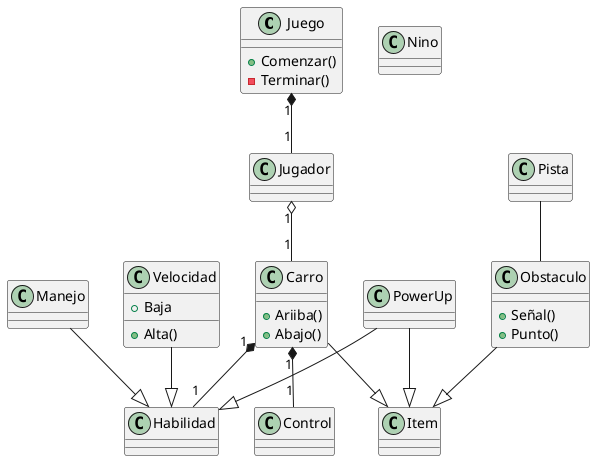 @startuml SpaceCar

class Juego{
    + Comenzar()
    - Terminar()
}
class Jugador
class Habilidad

class Velocidad{
    + Alta()
    + Baja
}
class Manejo

class PowerUp
class Item

class Carro{
    + Ariiba()
    + Abajo()
}
class Obstaculo{
    + Señal()
    + Punto()
}
class Pista

class Nino

Juego "1" *-- "1" Jugador
Jugador "1" o-- "1" Carro
Carro "1" *-- "1" Habilidad
Carro "1" *-- "1" Control

Carro --|> Item
PowerUp --|> Item
Obstaculo --|> Item

PowerUp --|> Habilidad
Manejo --|> Habilidad
Velocidad --|> Habilidad

Pista -- Obstaculo


@enduml
